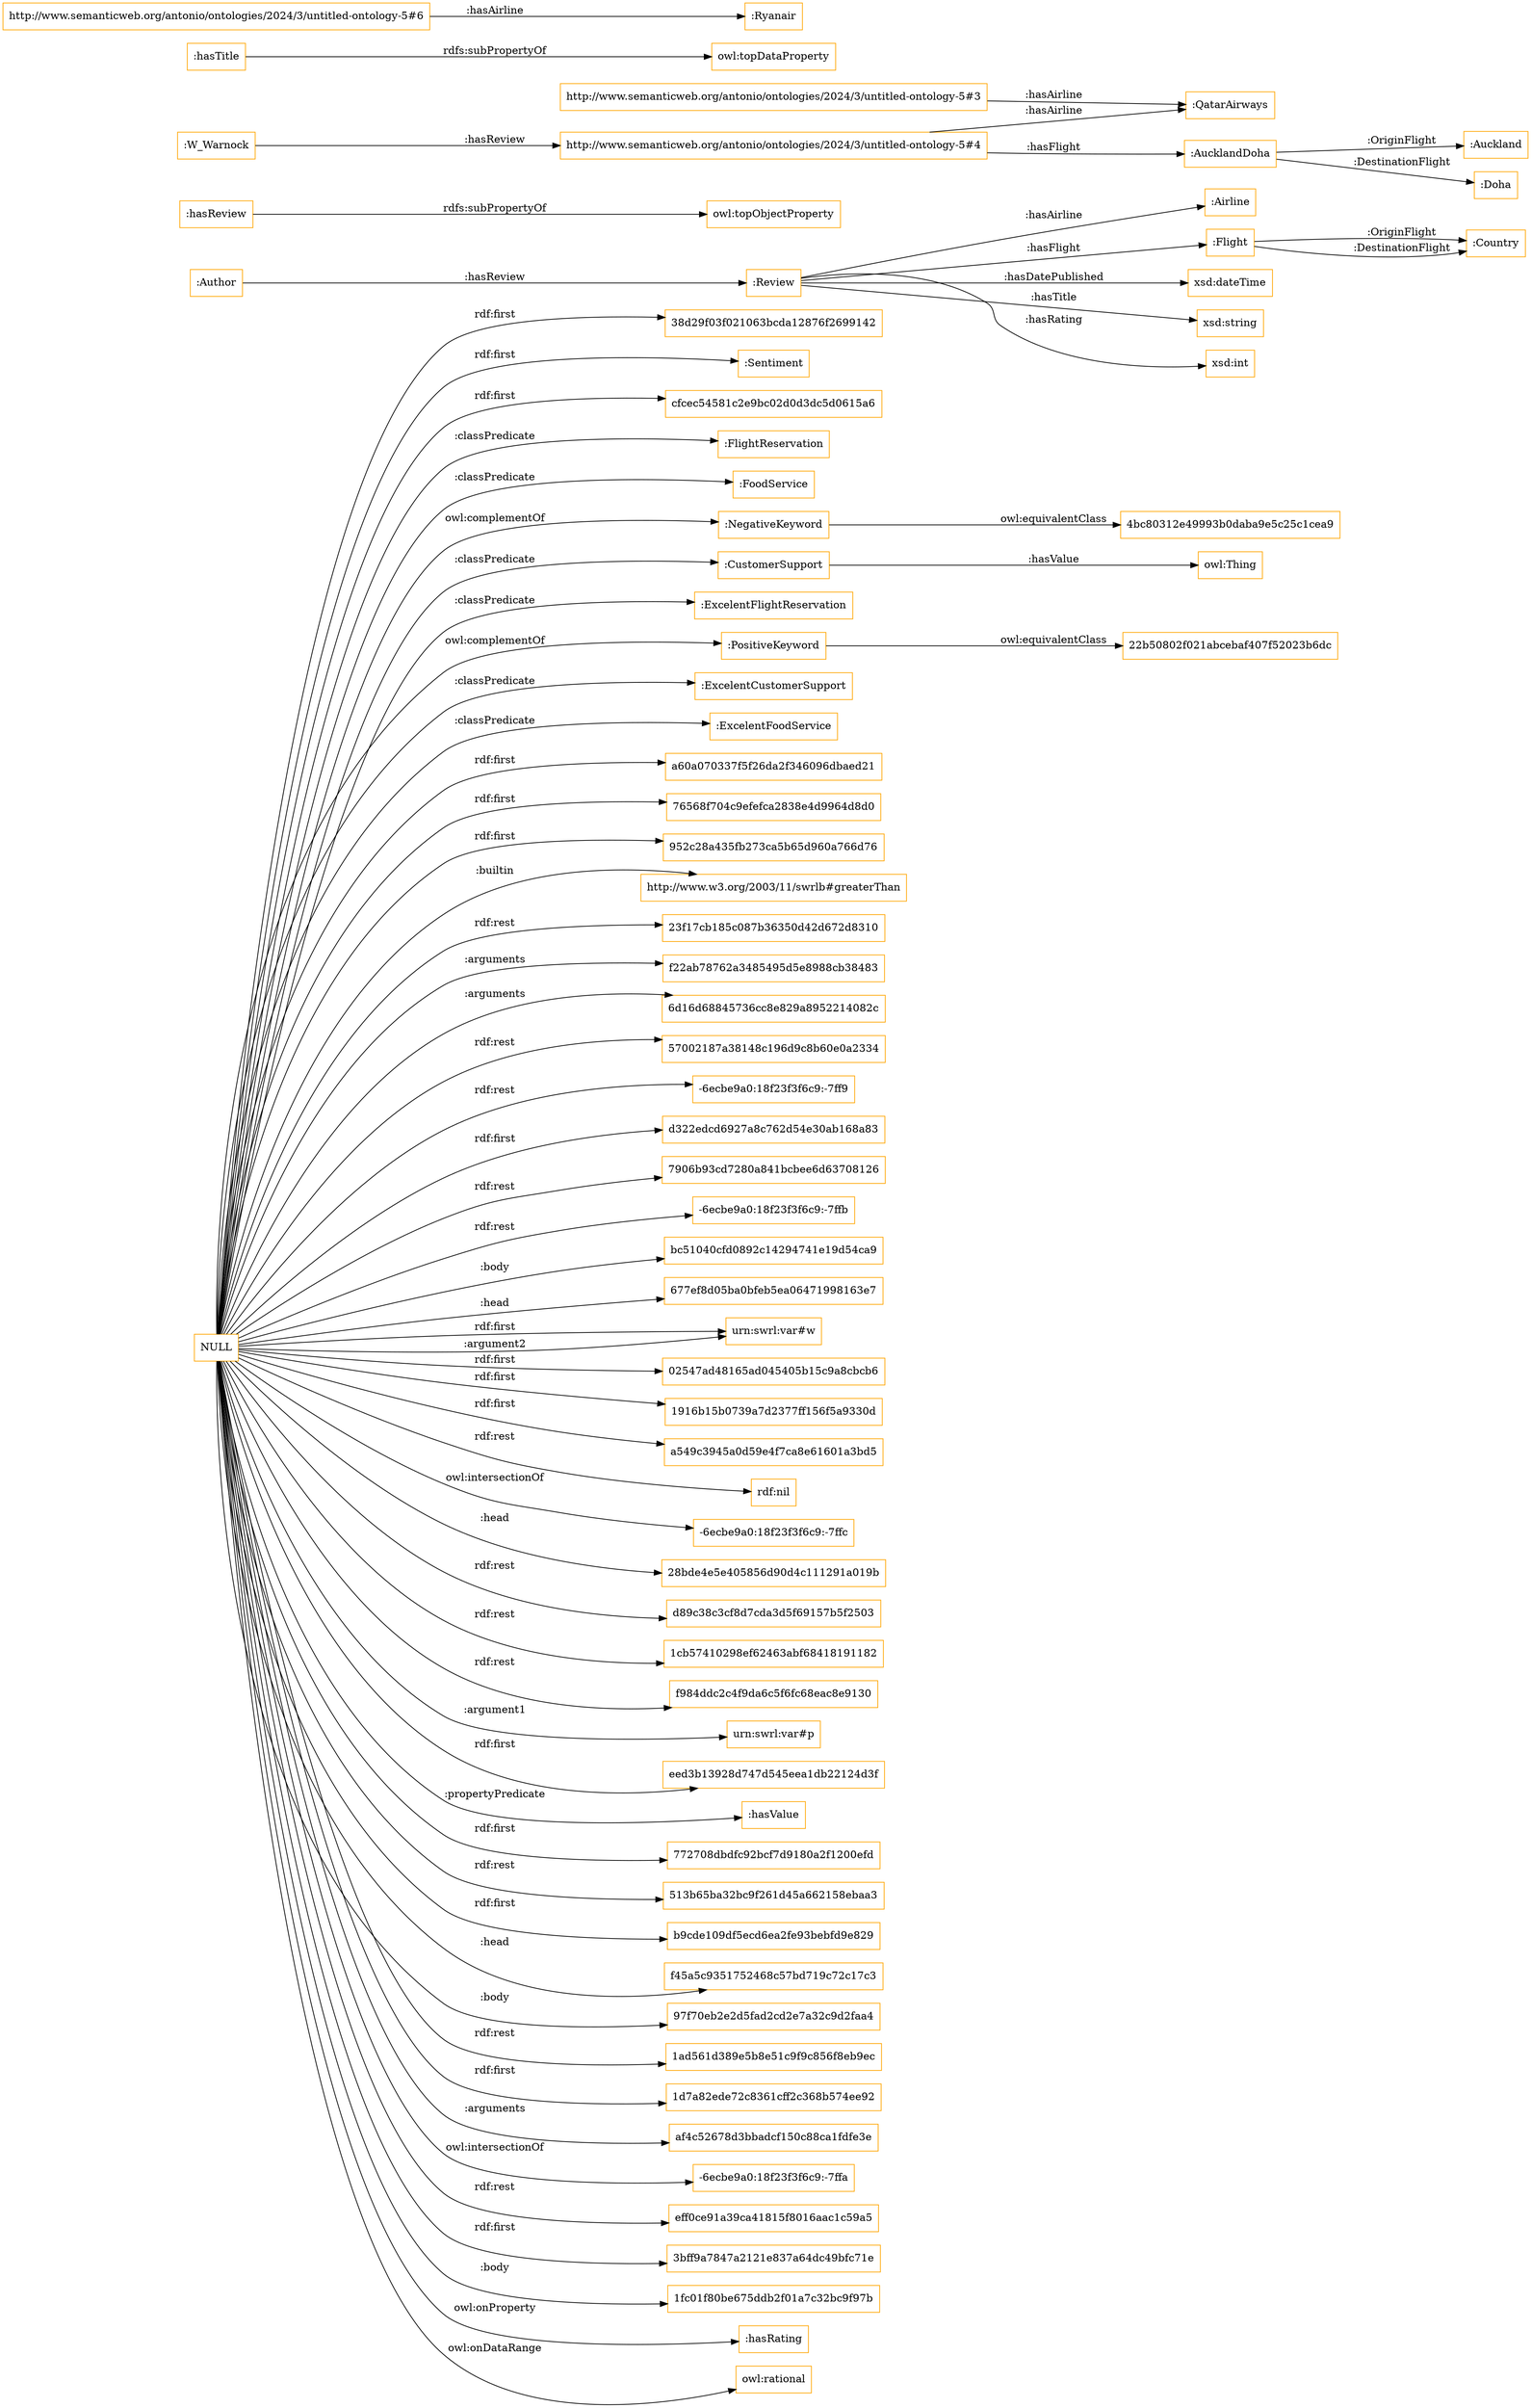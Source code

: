 digraph ar2dtool_diagram { 
rankdir=LR;
size="1501"
node [shape = rectangle, color="orange"]; "4bc80312e49993b0daba9e5c25c1cea9" "38d29f03f021063bcda12876f2699142" ":Sentiment" ":Review" "22b50802f021abcebaf407f52023b6dc" "cfcec54581c2e9bc02d0d3dc5d0615a6" ":FlightReservation" ":Airline" ":FoodService" ":NegativeKeyword" ":CustomerSupport" ":Country" ":ExcelentFlightReservation" ":PositiveKeyword" ":ExcelentCustomerSupport" ":Flight" ":ExcelentFoodService" ":Author" ; /*classes style*/
	"NULL" -> "a60a070337f5f26da2f346096dbaed21" [ label = "rdf:first" ];
	"NULL" -> "76568f704c9efefca2838e4d9964d8d0" [ label = "rdf:first" ];
	"NULL" -> ":Sentiment" [ label = "rdf:first" ];
	"NULL" -> ":FoodService" [ label = ":classPredicate" ];
	"NULL" -> "952c28a435fb273ca5b65d960a766d76" [ label = "rdf:first" ];
	"NULL" -> "http://www.w3.org/2003/11/swrlb#greaterThan" [ label = ":builtin" ];
	"NULL" -> "23f17cb185c087b36350d42d672d8310" [ label = "rdf:rest" ];
	"NULL" -> "f22ab78762a3485495d5e8988cb38483" [ label = ":arguments" ];
	"NULL" -> ":ExcelentFlightReservation" [ label = ":classPredicate" ];
	"NULL" -> "6d16d68845736cc8e829a8952214082c" [ label = ":arguments" ];
	"NULL" -> "57002187a38148c196d9c8b60e0a2334" [ label = "rdf:rest" ];
	"NULL" -> "-6ecbe9a0:18f23f3f6c9:-7ff9" [ label = "rdf:rest" ];
	"NULL" -> "d322edcd6927a8c762d54e30ab168a83" [ label = "rdf:first" ];
	"NULL" -> ":NegativeKeyword" [ label = "owl:complementOf" ];
	"NULL" -> "7906b93cd7280a841bcbee6d63708126" [ label = "rdf:rest" ];
	"NULL" -> "-6ecbe9a0:18f23f3f6c9:-7ffb" [ label = "rdf:rest" ];
	"NULL" -> "bc51040cfd0892c14294741e19d54ca9" [ label = ":body" ];
	"NULL" -> "cfcec54581c2e9bc02d0d3dc5d0615a6" [ label = "rdf:first" ];
	"NULL" -> "677ef8d05ba0bfeb5ea06471998163e7" [ label = ":head" ];
	"NULL" -> "urn:swrl:var#w" [ label = "rdf:first" ];
	"NULL" -> "38d29f03f021063bcda12876f2699142" [ label = "rdf:first" ];
	"NULL" -> "urn:swrl:var#w" [ label = ":argument2" ];
	"NULL" -> "02547ad48165ad045405b15c9a8cbcb6" [ label = "rdf:first" ];
	"NULL" -> "1916b15b0739a7d2377ff156f5a9330d" [ label = "rdf:first" ];
	"NULL" -> "a549c3945a0d59e4f7ca8e61601a3bd5" [ label = "rdf:first" ];
	"NULL" -> "rdf:nil" [ label = "rdf:rest" ];
	"NULL" -> "-6ecbe9a0:18f23f3f6c9:-7ffc" [ label = "owl:intersectionOf" ];
	"NULL" -> ":ExcelentCustomerSupport" [ label = ":classPredicate" ];
	"NULL" -> "28bde4e5e405856d90d4c111291a019b" [ label = ":head" ];
	"NULL" -> "d89c38c3cf8d7cda3d5f69157b5f2503" [ label = "rdf:rest" ];
	"NULL" -> "1cb57410298ef62463abf68418191182" [ label = "rdf:rest" ];
	"NULL" -> "f984ddc2c4f9da6c5f6fc68eac8e9130" [ label = "rdf:rest" ];
	"NULL" -> "urn:swrl:var#p" [ label = ":argument1" ];
	"NULL" -> "eed3b13928d747d545eea1db22124d3f" [ label = "rdf:first" ];
	"NULL" -> ":hasValue" [ label = ":propertyPredicate" ];
	"NULL" -> "772708dbdfc92bcf7d9180a2f1200efd" [ label = "rdf:first" ];
	"NULL" -> ":ExcelentFoodService" [ label = ":classPredicate" ];
	"NULL" -> ":FlightReservation" [ label = ":classPredicate" ];
	"NULL" -> "513b65ba32bc9f261d45a662158ebaa3" [ label = "rdf:rest" ];
	"NULL" -> "b9cde109df5ecd6ea2fe93bebfd9e829" [ label = "rdf:first" ];
	"NULL" -> "f45a5c9351752468c57bd719c72c17c3" [ label = ":head" ];
	"NULL" -> "97f70eb2e2d5fad2cd2e7a32c9d2faa4" [ label = ":body" ];
	"NULL" -> "1ad561d389e5b8e51c9f9c856f8eb9ec" [ label = "rdf:rest" ];
	"NULL" -> ":CustomerSupport" [ label = ":classPredicate" ];
	"NULL" -> "1d7a82ede72c8361cff2c368b574ee92" [ label = "rdf:first" ];
	"NULL" -> "af4c52678d3bbadcf150c88ca1fdfe3e" [ label = ":arguments" ];
	"NULL" -> ":PositiveKeyword" [ label = "owl:complementOf" ];
	"NULL" -> "-6ecbe9a0:18f23f3f6c9:-7ffa" [ label = "owl:intersectionOf" ];
	"NULL" -> "eff0ce91a39ca41815f8016aac1c59a5" [ label = "rdf:rest" ];
	"NULL" -> "3bff9a7847a2121e837a64dc49bfc71e" [ label = "rdf:first" ];
	"NULL" -> "1fc01f80be675ddb2f01a7c32bc9f97b" [ label = ":body" ];
	"NULL" -> ":hasRating" [ label = "owl:onProperty" ];
	"NULL" -> "owl:rational" [ label = "owl:onDataRange" ];
	":hasReview" -> "owl:topObjectProperty" [ label = "rdfs:subPropertyOf" ];
	"http://www.semanticweb.org/antonio/ontologies/2024/3/untitled-ontology-5#4" -> ":AucklandDoha" [ label = ":hasFlight" ];
	"http://www.semanticweb.org/antonio/ontologies/2024/3/untitled-ontology-5#4" -> ":QatarAirways" [ label = ":hasAirline" ];
	":NegativeKeyword" -> "4bc80312e49993b0daba9e5c25c1cea9" [ label = "owl:equivalentClass" ];
	"http://www.semanticweb.org/antonio/ontologies/2024/3/untitled-ontology-5#3" -> ":QatarAirways" [ label = ":hasAirline" ];
	":W_Warnock" -> "http://www.semanticweb.org/antonio/ontologies/2024/3/untitled-ontology-5#4" [ label = ":hasReview" ];
	":PositiveKeyword" -> "22b50802f021abcebaf407f52023b6dc" [ label = "owl:equivalentClass" ];
	":AucklandDoha" -> ":Auckland" [ label = ":OriginFlight" ];
	":AucklandDoha" -> ":Doha" [ label = ":DestinationFlight" ];
	":hasTitle" -> "owl:topDataProperty" [ label = "rdfs:subPropertyOf" ];
	"http://www.semanticweb.org/antonio/ontologies/2024/3/untitled-ontology-5#6" -> ":Ryanair" [ label = ":hasAirline" ];
	":Review" -> ":Flight" [ label = ":hasFlight" ];
	":Review" -> "xsd:dateTime" [ label = ":hasDatePublished" ];
	":CustomerSupport" -> "owl:Thing" [ label = ":hasValue" ];
	":Review" -> "xsd:string" [ label = ":hasTitle" ];
	":Flight" -> ":Country" [ label = ":OriginFlight" ];
	":Review" -> ":Airline" [ label = ":hasAirline" ];
	":Review" -> "xsd:int" [ label = ":hasRating" ];
	":Author" -> ":Review" [ label = ":hasReview" ];
	":Flight" -> ":Country" [ label = ":DestinationFlight" ];

}
